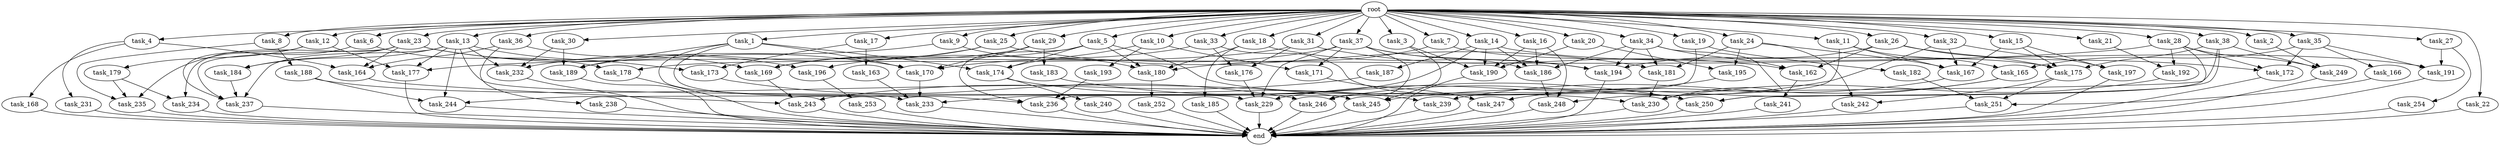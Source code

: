 digraph G {
  root [size="0.000000"];
  task_1 [size="102.400000"];
  task_2 [size="102.400000"];
  task_3 [size="102.400000"];
  task_4 [size="102.400000"];
  task_5 [size="102.400000"];
  task_6 [size="102.400000"];
  task_7 [size="102.400000"];
  task_8 [size="102.400000"];
  task_9 [size="102.400000"];
  task_10 [size="102.400000"];
  task_11 [size="102.400000"];
  task_12 [size="102.400000"];
  task_13 [size="102.400000"];
  task_14 [size="102.400000"];
  task_15 [size="102.400000"];
  task_16 [size="102.400000"];
  task_17 [size="102.400000"];
  task_18 [size="102.400000"];
  task_19 [size="102.400000"];
  task_20 [size="102.400000"];
  task_21 [size="102.400000"];
  task_22 [size="102.400000"];
  task_23 [size="102.400000"];
  task_24 [size="102.400000"];
  task_25 [size="102.400000"];
  task_26 [size="102.400000"];
  task_27 [size="102.400000"];
  task_28 [size="102.400000"];
  task_29 [size="102.400000"];
  task_30 [size="102.400000"];
  task_31 [size="102.400000"];
  task_32 [size="102.400000"];
  task_33 [size="102.400000"];
  task_34 [size="102.400000"];
  task_35 [size="102.400000"];
  task_36 [size="102.400000"];
  task_37 [size="102.400000"];
  task_38 [size="102.400000"];
  task_162 [size="66142496358.400002"];
  task_163 [size="42090679500.800003"];
  task_164 [size="121977071206.400009"];
  task_165 [size="109951162777.600006"];
  task_166 [size="54975581388.800003"];
  task_167 [size="152041842278.399994"];
  task_168 [size="30923764531.200001"];
  task_169 [size="136579960012.800003"];
  task_170 [size="140874927308.800018"];
  task_171 [size="45526653337.600006"];
  task_172 [size="127990025420.800003"];
  task_173 [size="73014444032.000000"];
  task_174 [size="18897856102.400002"];
  task_175 [size="201004469452.800018"];
  task_176 [size="29205777612.800003"];
  task_177 [size="121977071206.400009"];
  task_178 [size="49821620633.600006"];
  task_179 [size="21474836480.000000"];
  task_180 [size="135720966553.600006"];
  task_181 [size="144310901145.600006"];
  task_182 [size="54975581388.800003"];
  task_183 [size="21474836480.000000"];
  task_184 [size="100502234726.400009"];
  task_185 [size="54975581388.800003"];
  task_186 [size="112528143155.200012"];
  task_187 [size="7730941132.800000"];
  task_188 [size="42090679500.800003"];
  task_189 [size="24910810316.800003"];
  task_190 [size="78168404787.199997"];
  task_191 [size="66142496358.400002"];
  task_192 [size="91053306675.200012"];
  task_193 [size="3435973836.800000"];
  task_194 [size="155477816115.200012"];
  task_195 [size="58411555225.600006"];
  task_196 [size="91053306675.200012"];
  task_197 [size="93630287052.800003"];
  task_229 [size="135720966553.600006"];
  task_230 [size="187260574105.600006"];
  task_231 [size="30923764531.200001"];
  task_232 [size="130567005798.400009"];
  task_233 [size="40372692582.400002"];
  task_234 [size="91053306675.200012"];
  task_235 [size="105656195481.600006"];
  task_236 [size="125413045043.200012"];
  task_237 [size="191555541401.600006"];
  task_238 [size="21474836480.000000"];
  task_239 [size="76450417868.800003"];
  task_240 [size="21474836480.000000"];
  task_241 [size="13743895347.200001"];
  task_242 [size="6871947673.600000"];
  task_243 [size="69578470195.199997"];
  task_244 [size="86758339379.200012"];
  task_245 [size="76450417868.800003"];
  task_246 [size="135720966553.600006"];
  task_247 [size="58411555225.600006"];
  task_248 [size="66142496358.400002"];
  task_249 [size="197568495616.000000"];
  task_250 [size="175234665676.800018"];
  task_251 [size="66142496358.400002"];
  task_252 [size="3435973836.800000"];
  task_253 [size="7730941132.800000"];
  task_254 [size="3435973836.800000"];
  end [size="0.000000"];

  root -> task_1 [size="1.000000"];
  root -> task_2 [size="1.000000"];
  root -> task_3 [size="1.000000"];
  root -> task_4 [size="1.000000"];
  root -> task_5 [size="1.000000"];
  root -> task_6 [size="1.000000"];
  root -> task_7 [size="1.000000"];
  root -> task_8 [size="1.000000"];
  root -> task_9 [size="1.000000"];
  root -> task_10 [size="1.000000"];
  root -> task_11 [size="1.000000"];
  root -> task_12 [size="1.000000"];
  root -> task_13 [size="1.000000"];
  root -> task_14 [size="1.000000"];
  root -> task_15 [size="1.000000"];
  root -> task_16 [size="1.000000"];
  root -> task_17 [size="1.000000"];
  root -> task_18 [size="1.000000"];
  root -> task_19 [size="1.000000"];
  root -> task_20 [size="1.000000"];
  root -> task_21 [size="1.000000"];
  root -> task_22 [size="1.000000"];
  root -> task_23 [size="1.000000"];
  root -> task_24 [size="1.000000"];
  root -> task_25 [size="1.000000"];
  root -> task_26 [size="1.000000"];
  root -> task_27 [size="1.000000"];
  root -> task_28 [size="1.000000"];
  root -> task_29 [size="1.000000"];
  root -> task_30 [size="1.000000"];
  root -> task_31 [size="1.000000"];
  root -> task_32 [size="1.000000"];
  root -> task_33 [size="1.000000"];
  root -> task_34 [size="1.000000"];
  root -> task_35 [size="1.000000"];
  root -> task_36 [size="1.000000"];
  root -> task_37 [size="1.000000"];
  root -> task_38 [size="1.000000"];
  task_1 -> task_170 [size="75497472.000000"];
  task_1 -> task_174 [size="75497472.000000"];
  task_1 -> task_189 [size="75497472.000000"];
  task_1 -> task_233 [size="75497472.000000"];
  task_1 -> task_236 [size="75497472.000000"];
  task_2 -> task_249 [size="838860800.000000"];
  task_3 -> task_190 [size="75497472.000000"];
  task_3 -> task_245 [size="75497472.000000"];
  task_4 -> task_164 [size="301989888.000000"];
  task_4 -> task_168 [size="301989888.000000"];
  task_4 -> task_231 [size="301989888.000000"];
  task_5 -> task_169 [size="75497472.000000"];
  task_5 -> task_174 [size="75497472.000000"];
  task_5 -> task_180 [size="75497472.000000"];
  task_5 -> task_230 [size="75497472.000000"];
  task_5 -> task_236 [size="75497472.000000"];
  task_6 -> task_178 [size="411041792.000000"];
  task_6 -> task_235 [size="411041792.000000"];
  task_7 -> task_175 [size="679477248.000000"];
  task_7 -> task_180 [size="679477248.000000"];
  task_8 -> task_188 [size="411041792.000000"];
  task_8 -> task_235 [size="411041792.000000"];
  task_9 -> task_180 [size="33554432.000000"];
  task_9 -> task_189 [size="33554432.000000"];
  task_10 -> task_171 [size="33554432.000000"];
  task_10 -> task_174 [size="33554432.000000"];
  task_10 -> task_193 [size="33554432.000000"];
  task_11 -> task_165 [size="536870912.000000"];
  task_11 -> task_167 [size="536870912.000000"];
  task_11 -> task_248 [size="536870912.000000"];
  task_12 -> task_177 [size="209715200.000000"];
  task_12 -> task_179 [size="209715200.000000"];
  task_12 -> task_237 [size="209715200.000000"];
  task_13 -> task_173 [size="301989888.000000"];
  task_13 -> task_177 [size="301989888.000000"];
  task_13 -> task_184 [size="301989888.000000"];
  task_13 -> task_229 [size="301989888.000000"];
  task_13 -> task_232 [size="301989888.000000"];
  task_13 -> task_237 [size="301989888.000000"];
  task_13 -> task_244 [size="301989888.000000"];
  task_14 -> task_186 [size="75497472.000000"];
  task_14 -> task_187 [size="75497472.000000"];
  task_14 -> task_190 [size="75497472.000000"];
  task_14 -> task_191 [size="75497472.000000"];
  task_14 -> task_233 [size="75497472.000000"];
  task_15 -> task_167 [size="838860800.000000"];
  task_15 -> task_175 [size="838860800.000000"];
  task_15 -> task_197 [size="838860800.000000"];
  task_16 -> task_186 [size="75497472.000000"];
  task_16 -> task_190 [size="75497472.000000"];
  task_16 -> task_248 [size="75497472.000000"];
  task_17 -> task_163 [size="411041792.000000"];
  task_17 -> task_173 [size="411041792.000000"];
  task_18 -> task_180 [size="536870912.000000"];
  task_18 -> task_185 [size="536870912.000000"];
  task_18 -> task_194 [size="536870912.000000"];
  task_19 -> task_182 [size="536870912.000000"];
  task_19 -> task_236 [size="536870912.000000"];
  task_20 -> task_190 [size="536870912.000000"];
  task_20 -> task_195 [size="536870912.000000"];
  task_21 -> task_192 [size="209715200.000000"];
  task_22 -> end [size="1.000000"];
  task_23 -> task_164 [size="679477248.000000"];
  task_23 -> task_170 [size="679477248.000000"];
  task_23 -> task_184 [size="679477248.000000"];
  task_23 -> task_196 [size="679477248.000000"];
  task_23 -> task_234 [size="679477248.000000"];
  task_23 -> task_237 [size="679477248.000000"];
  task_24 -> task_167 [size="33554432.000000"];
  task_24 -> task_181 [size="33554432.000000"];
  task_24 -> task_195 [size="33554432.000000"];
  task_24 -> task_242 [size="33554432.000000"];
  task_25 -> task_169 [size="838860800.000000"];
  task_25 -> task_181 [size="838860800.000000"];
  task_25 -> task_232 [size="838860800.000000"];
  task_26 -> task_162 [size="33554432.000000"];
  task_26 -> task_172 [size="33554432.000000"];
  task_26 -> task_175 [size="33554432.000000"];
  task_26 -> task_194 [size="33554432.000000"];
  task_27 -> task_191 [size="33554432.000000"];
  task_27 -> task_254 [size="33554432.000000"];
  task_28 -> task_172 [size="679477248.000000"];
  task_28 -> task_177 [size="679477248.000000"];
  task_28 -> task_192 [size="679477248.000000"];
  task_28 -> task_249 [size="679477248.000000"];
  task_28 -> task_250 [size="679477248.000000"];
  task_29 -> task_169 [size="209715200.000000"];
  task_29 -> task_170 [size="209715200.000000"];
  task_29 -> task_183 [size="209715200.000000"];
  task_30 -> task_189 [size="134217728.000000"];
  task_30 -> task_232 [size="134217728.000000"];
  task_31 -> task_162 [size="75497472.000000"];
  task_31 -> task_176 [size="75497472.000000"];
  task_31 -> task_178 [size="75497472.000000"];
  task_32 -> task_167 [size="75497472.000000"];
  task_32 -> task_197 [size="75497472.000000"];
  task_32 -> task_246 [size="75497472.000000"];
  task_33 -> task_176 [size="209715200.000000"];
  task_33 -> task_196 [size="209715200.000000"];
  task_33 -> task_250 [size="209715200.000000"];
  task_34 -> task_162 [size="536870912.000000"];
  task_34 -> task_181 [size="536870912.000000"];
  task_34 -> task_186 [size="536870912.000000"];
  task_34 -> task_194 [size="536870912.000000"];
  task_34 -> task_230 [size="536870912.000000"];
  task_35 -> task_165 [size="536870912.000000"];
  task_35 -> task_166 [size="536870912.000000"];
  task_35 -> task_172 [size="536870912.000000"];
  task_35 -> task_191 [size="536870912.000000"];
  task_36 -> task_164 [size="209715200.000000"];
  task_36 -> task_169 [size="209715200.000000"];
  task_36 -> task_238 [size="209715200.000000"];
  task_37 -> task_170 [size="411041792.000000"];
  task_37 -> task_171 [size="411041792.000000"];
  task_37 -> task_186 [size="411041792.000000"];
  task_37 -> task_194 [size="411041792.000000"];
  task_37 -> task_229 [size="411041792.000000"];
  task_37 -> task_246 [size="411041792.000000"];
  task_38 -> task_175 [size="411041792.000000"];
  task_38 -> task_244 [size="411041792.000000"];
  task_38 -> task_249 [size="411041792.000000"];
  task_38 -> task_250 [size="411041792.000000"];
  task_162 -> task_241 [size="134217728.000000"];
  task_163 -> task_233 [size="209715200.000000"];
  task_164 -> task_243 [size="134217728.000000"];
  task_165 -> task_239 [size="536870912.000000"];
  task_165 -> task_245 [size="536870912.000000"];
  task_166 -> task_251 [size="75497472.000000"];
  task_167 -> task_247 [size="536870912.000000"];
  task_168 -> end [size="1.000000"];
  task_169 -> task_243 [size="411041792.000000"];
  task_170 -> task_233 [size="33554432.000000"];
  task_171 -> task_247 [size="33554432.000000"];
  task_172 -> end [size="1.000000"];
  task_173 -> task_246 [size="838860800.000000"];
  task_174 -> task_239 [size="209715200.000000"];
  task_174 -> task_240 [size="209715200.000000"];
  task_175 -> task_242 [size="33554432.000000"];
  task_175 -> task_251 [size="33554432.000000"];
  task_176 -> task_229 [size="75497472.000000"];
  task_177 -> end [size="1.000000"];
  task_178 -> end [size="1.000000"];
  task_179 -> task_234 [size="209715200.000000"];
  task_179 -> task_235 [size="209715200.000000"];
  task_180 -> task_252 [size="33554432.000000"];
  task_181 -> task_230 [size="536870912.000000"];
  task_182 -> task_251 [size="536870912.000000"];
  task_183 -> task_250 [size="411041792.000000"];
  task_184 -> task_237 [size="679477248.000000"];
  task_185 -> end [size="1.000000"];
  task_186 -> task_248 [size="33554432.000000"];
  task_187 -> task_243 [size="134217728.000000"];
  task_188 -> task_244 [size="134217728.000000"];
  task_188 -> task_245 [size="134217728.000000"];
  task_189 -> end [size="1.000000"];
  task_190 -> end [size="1.000000"];
  task_191 -> end [size="1.000000"];
  task_192 -> task_230 [size="679477248.000000"];
  task_193 -> task_236 [size="536870912.000000"];
  task_194 -> end [size="1.000000"];
  task_195 -> task_229 [size="536870912.000000"];
  task_196 -> task_253 [size="75497472.000000"];
  task_197 -> end [size="1.000000"];
  task_229 -> end [size="1.000000"];
  task_230 -> end [size="1.000000"];
  task_231 -> end [size="1.000000"];
  task_232 -> end [size="1.000000"];
  task_233 -> end [size="1.000000"];
  task_234 -> end [size="1.000000"];
  task_235 -> end [size="1.000000"];
  task_236 -> end [size="1.000000"];
  task_237 -> end [size="1.000000"];
  task_238 -> end [size="1.000000"];
  task_239 -> end [size="1.000000"];
  task_240 -> end [size="1.000000"];
  task_241 -> end [size="1.000000"];
  task_242 -> end [size="1.000000"];
  task_243 -> end [size="1.000000"];
  task_244 -> end [size="1.000000"];
  task_245 -> end [size="1.000000"];
  task_246 -> end [size="1.000000"];
  task_247 -> end [size="1.000000"];
  task_248 -> end [size="1.000000"];
  task_249 -> end [size="1.000000"];
  task_250 -> end [size="1.000000"];
  task_251 -> end [size="1.000000"];
  task_252 -> end [size="1.000000"];
  task_253 -> end [size="1.000000"];
  task_254 -> end [size="1.000000"];
}

